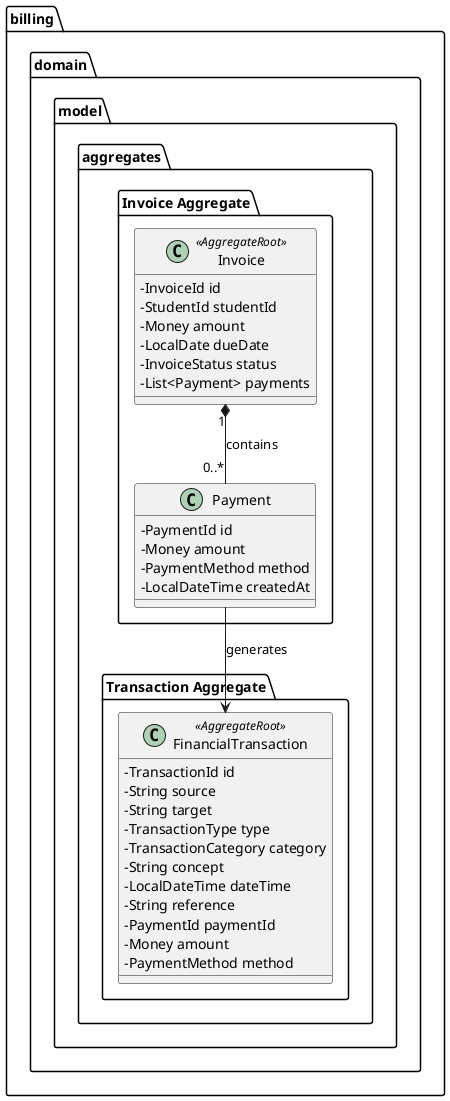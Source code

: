 @startuml

skinparam classAttributeIconSize 0

package "billing.domain.model.aggregates" {

    package "Invoice Aggregate" {
        class Invoice <<AggregateRoot>> {
            - InvoiceId id
            - StudentId studentId
            - Money amount
            - LocalDate dueDate
            - InvoiceStatus status
            - List<Payment> payments
        }

        class Payment {
            - PaymentId id
            - Money amount
            - PaymentMethod method
            - LocalDateTime createdAt
        }

        Invoice "1" *-- "0..*" Payment : contains
    }

    package "Transaction Aggregate" {
        class FinancialTransaction <<AggregateRoot>> {
            - TransactionId id
            - String source
            - String target
            - TransactionType type
            - TransactionCategory category
            - String concept
            - LocalDateTime dateTime
            - String reference
            - PaymentId paymentId
            - Money amount
            - PaymentMethod method
        }
    }

    Payment --> FinancialTransaction : generates
}

@enduml
